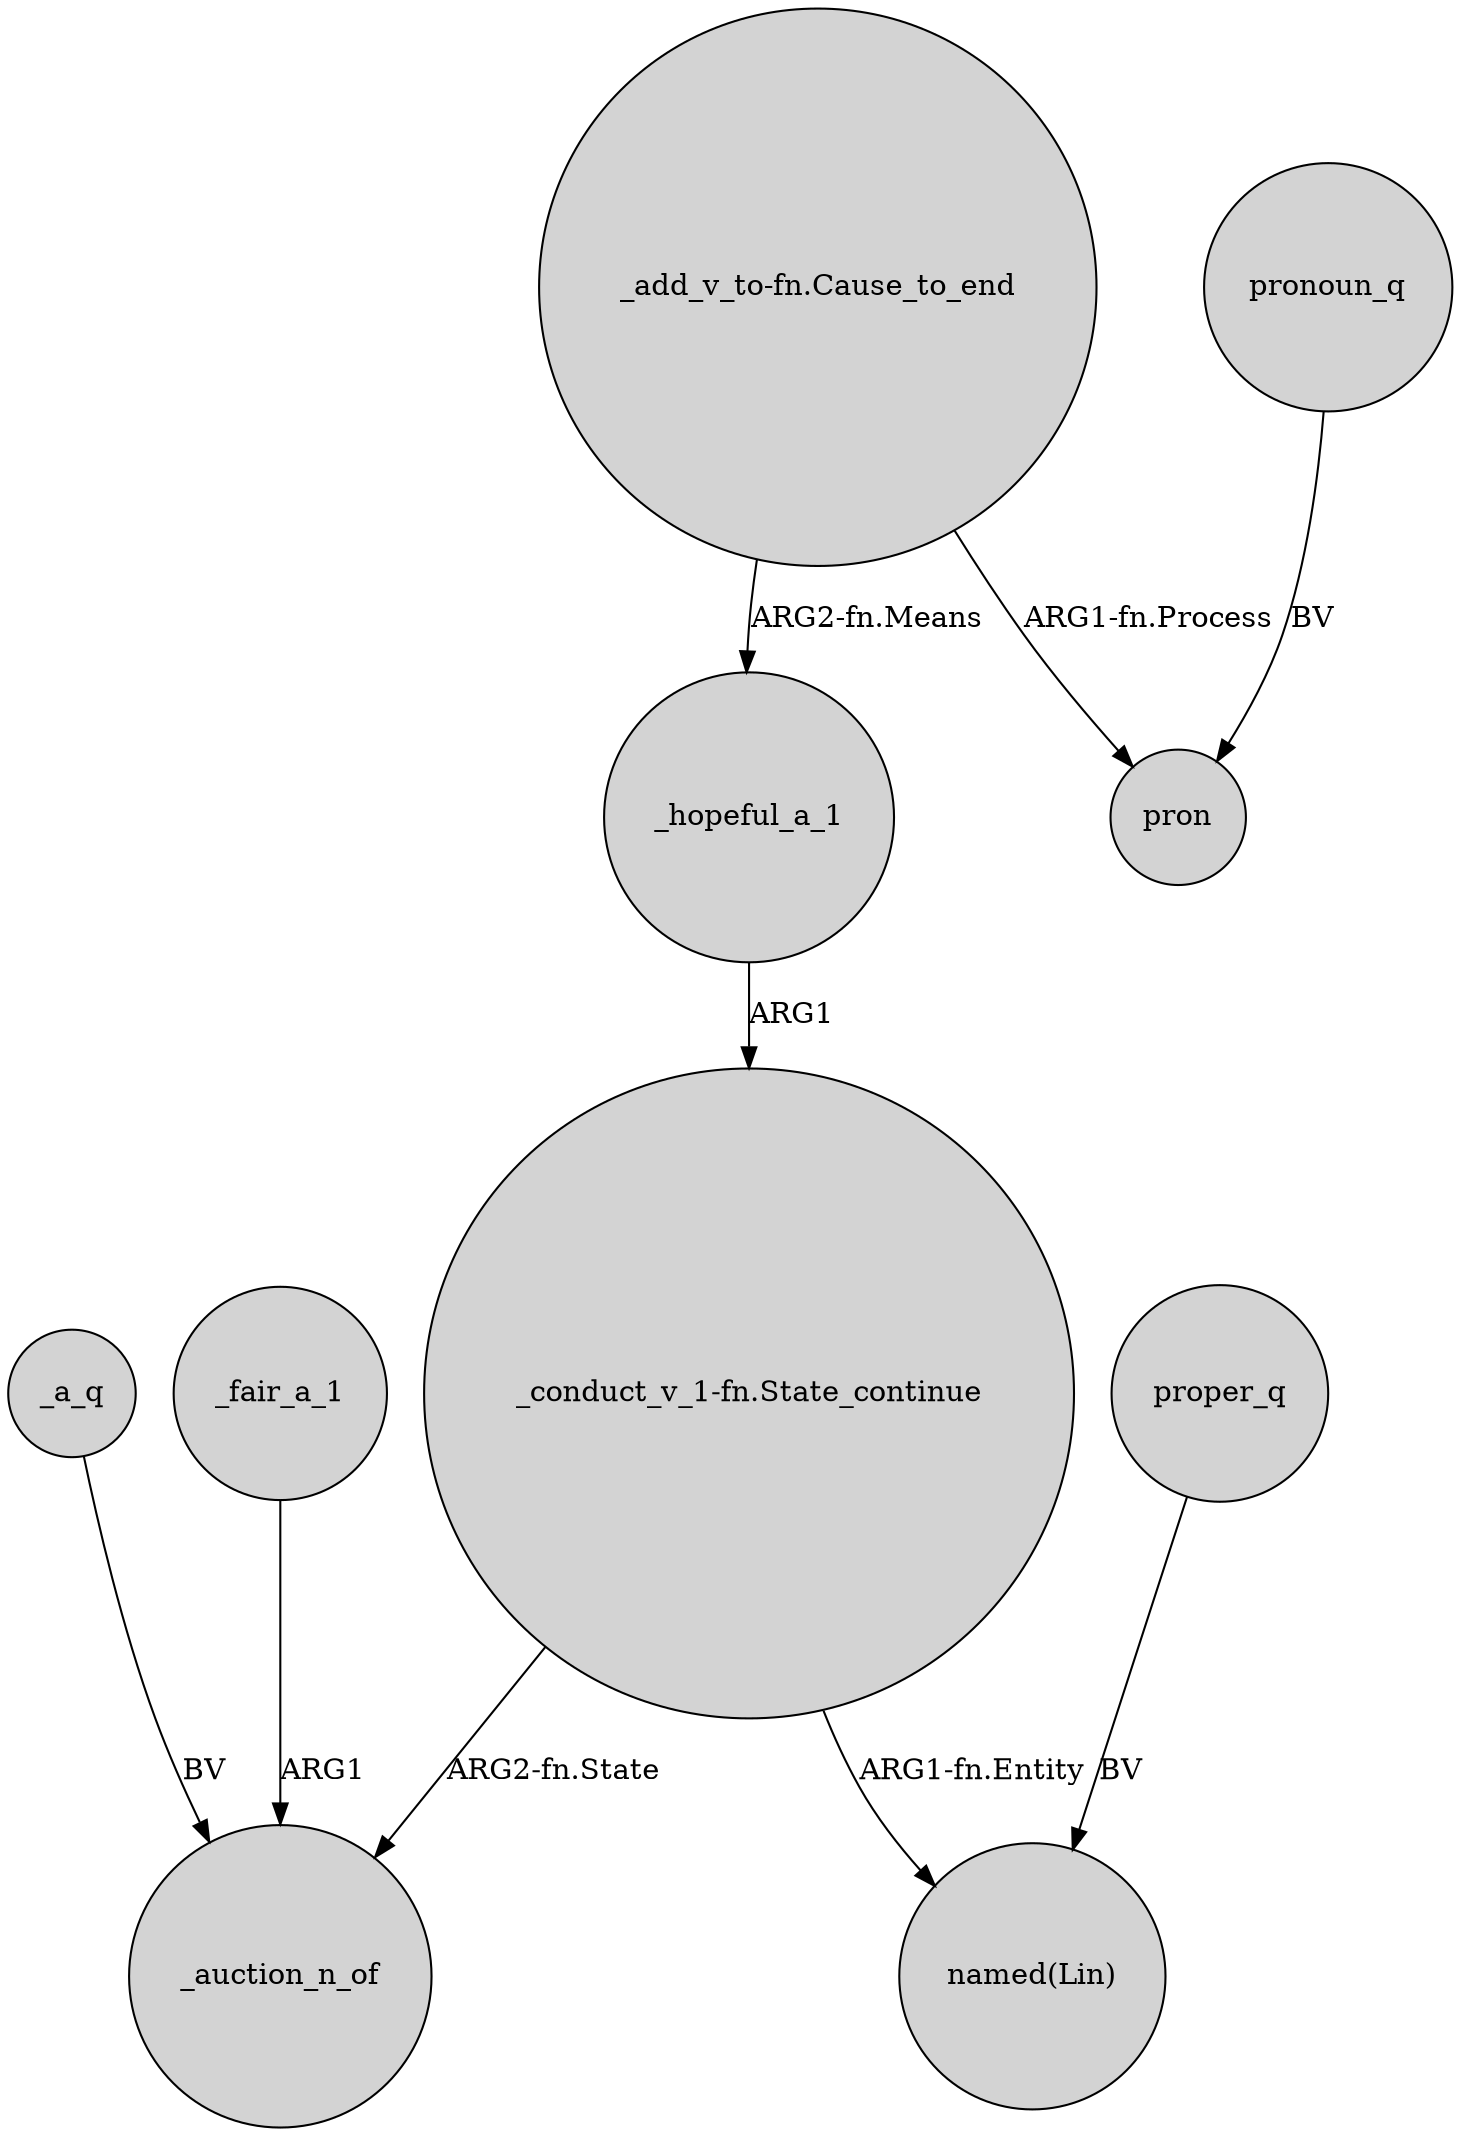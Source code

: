 digraph {
	node [shape=circle style=filled]
	_hopeful_a_1 -> "_conduct_v_1-fn.State_continue" [label=ARG1]
	_a_q -> _auction_n_of [label=BV]
	"_conduct_v_1-fn.State_continue" -> _auction_n_of [label="ARG2-fn.State"]
	"_conduct_v_1-fn.State_continue" -> "named(Lin)" [label="ARG1-fn.Entity"]
	pronoun_q -> pron [label=BV]
	"_add_v_to-fn.Cause_to_end" -> pron [label="ARG1-fn.Process"]
	proper_q -> "named(Lin)" [label=BV]
	"_add_v_to-fn.Cause_to_end" -> _hopeful_a_1 [label="ARG2-fn.Means"]
	_fair_a_1 -> _auction_n_of [label=ARG1]
}
